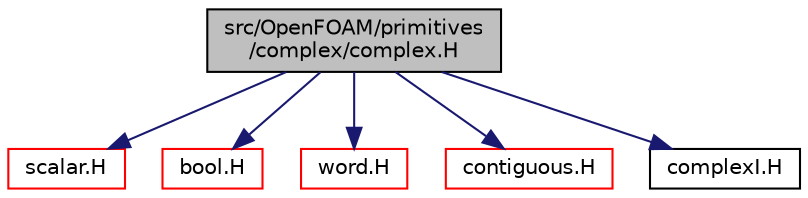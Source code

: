 digraph "src/OpenFOAM/primitives/complex/complex.H"
{
  bgcolor="transparent";
  edge [fontname="Helvetica",fontsize="10",labelfontname="Helvetica",labelfontsize="10"];
  node [fontname="Helvetica",fontsize="10",shape=record];
  Node1 [label="src/OpenFOAM/primitives\l/complex/complex.H",height=0.2,width=0.4,color="black", fillcolor="grey75", style="filled", fontcolor="black"];
  Node1 -> Node2 [color="midnightblue",fontsize="10",style="solid",fontname="Helvetica"];
  Node2 [label="scalar.H",height=0.2,width=0.4,color="red",URL="$a09076.html"];
  Node1 -> Node3 [color="midnightblue",fontsize="10",style="solid",fontname="Helvetica"];
  Node3 [label="bool.H",height=0.2,width=0.4,color="red",URL="$a08935.html",tooltip="System bool. "];
  Node1 -> Node4 [color="midnightblue",fontsize="10",style="solid",fontname="Helvetica"];
  Node4 [label="word.H",height=0.2,width=0.4,color="red",URL="$a09134.html"];
  Node1 -> Node5 [color="midnightblue",fontsize="10",style="solid",fontname="Helvetica"];
  Node5 [label="contiguous.H",height=0.2,width=0.4,color="red",URL="$a08949.html",tooltip="Template function to specify if the data of a type are contiguous. "];
  Node1 -> Node6 [color="midnightblue",fontsize="10",style="solid",fontname="Helvetica"];
  Node6 [label="complexI.H",height=0.2,width=0.4,color="black",URL="$a08948.html"];
}
